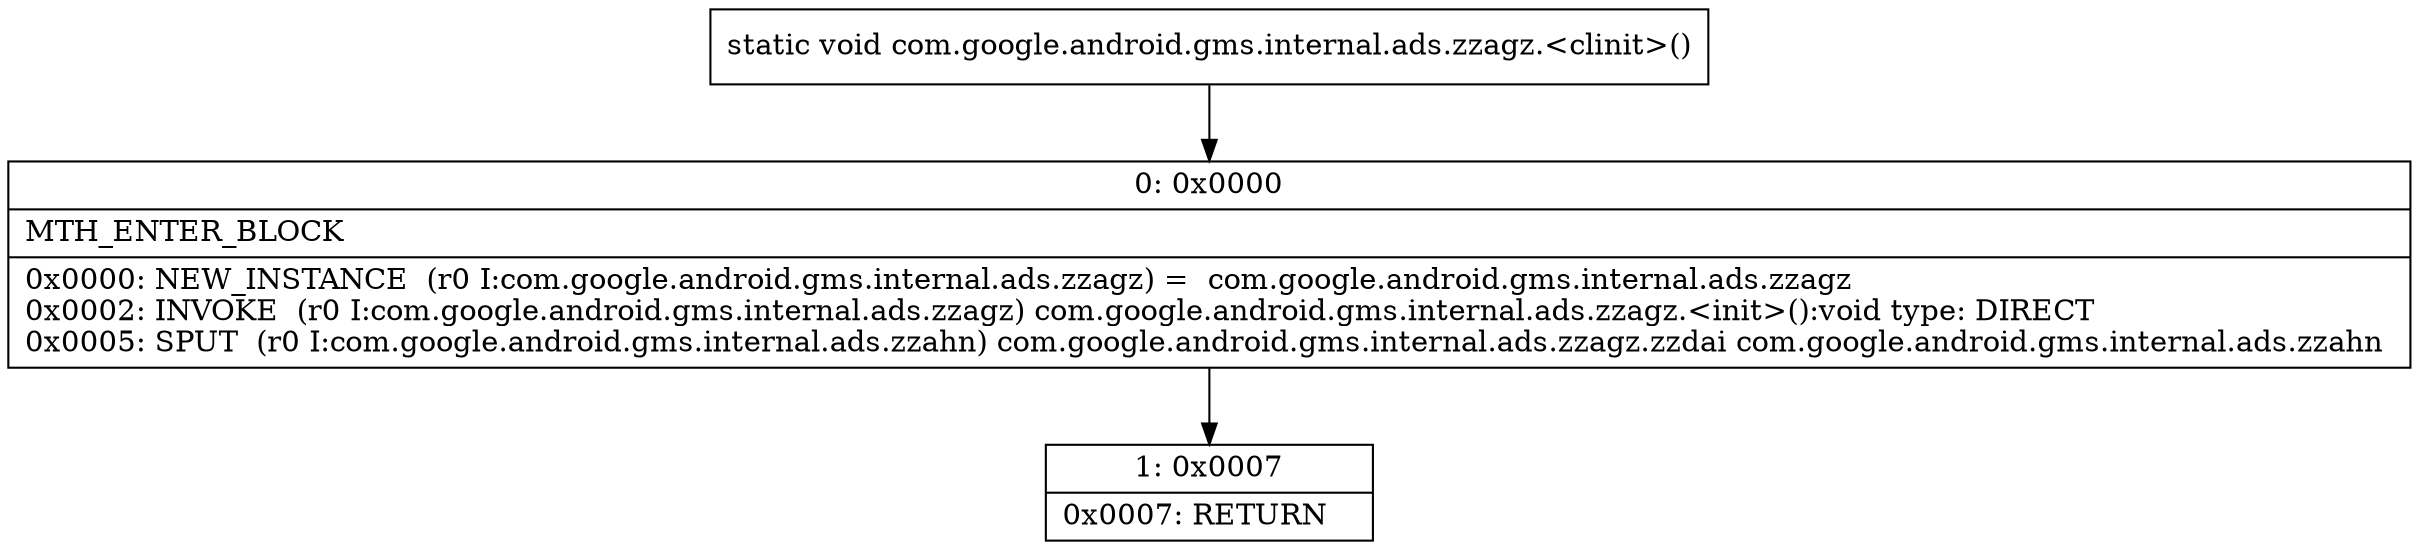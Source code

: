 digraph "CFG forcom.google.android.gms.internal.ads.zzagz.\<clinit\>()V" {
Node_0 [shape=record,label="{0\:\ 0x0000|MTH_ENTER_BLOCK\l|0x0000: NEW_INSTANCE  (r0 I:com.google.android.gms.internal.ads.zzagz) =  com.google.android.gms.internal.ads.zzagz \l0x0002: INVOKE  (r0 I:com.google.android.gms.internal.ads.zzagz) com.google.android.gms.internal.ads.zzagz.\<init\>():void type: DIRECT \l0x0005: SPUT  (r0 I:com.google.android.gms.internal.ads.zzahn) com.google.android.gms.internal.ads.zzagz.zzdai com.google.android.gms.internal.ads.zzahn \l}"];
Node_1 [shape=record,label="{1\:\ 0x0007|0x0007: RETURN   \l}"];
MethodNode[shape=record,label="{static void com.google.android.gms.internal.ads.zzagz.\<clinit\>() }"];
MethodNode -> Node_0;
Node_0 -> Node_1;
}


